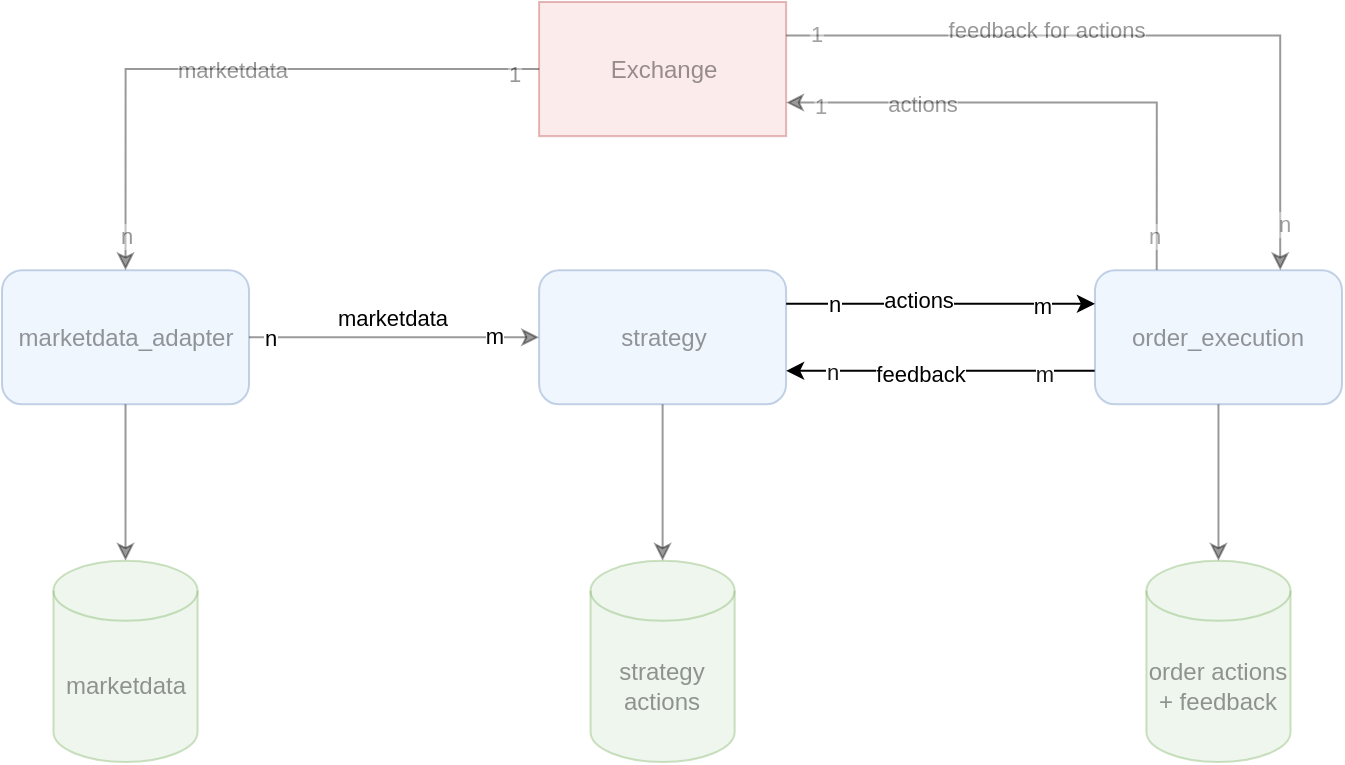 <mxfile version="26.2.12">
  <diagram name="Page-1" id="oTEAUJqMq0LoYjAcoSTm">
    <mxGraphModel dx="1359" dy="783" grid="1" gridSize="10" guides="1" tooltips="1" connect="1" arrows="1" fold="1" page="1" pageScale="1" pageWidth="850" pageHeight="1100" background="none" math="0" shadow="0">
      <root>
        <mxCell id="0" />
        <mxCell id="1" parent="0" />
        <mxCell id="x1PVfPSBhp6ivKvTVOWP-34" value="" style="group" parent="1" vertex="1" connectable="0">
          <mxGeometry x="50" y="210" width="670" height="380" as="geometry" />
        </mxCell>
        <mxCell id="x1PVfPSBhp6ivKvTVOWP-2" value="marketdata_adapter" style="rounded=1;whiteSpace=wrap;html=1;fillColor=#dae8fc;strokeColor=#6c8ebf;fillOpacity=40;strokeOpacity=40;textOpacity=40;" parent="x1PVfPSBhp6ivKvTVOWP-34" vertex="1">
          <mxGeometry y="134.12" width="123.526" height="67.059" as="geometry" />
        </mxCell>
        <mxCell id="x1PVfPSBhp6ivKvTVOWP-5" style="edgeStyle=orthogonalEdgeStyle;rounded=0;orthogonalLoop=1;jettySize=auto;html=1;exitX=1;exitY=0.5;exitDx=0;exitDy=0;entryX=0;entryY=0.5;entryDx=0;entryDy=0;fillOpacity=40;strokeOpacity=40;textOpacity=40;" parent="x1PVfPSBhp6ivKvTVOWP-34" source="x1PVfPSBhp6ivKvTVOWP-2" target="x1PVfPSBhp6ivKvTVOWP-4" edge="1">
          <mxGeometry relative="1" as="geometry" />
        </mxCell>
        <mxCell id="x1PVfPSBhp6ivKvTVOWP-6" value="marketdata" style="edgeLabel;html=1;align=center;verticalAlign=middle;resizable=0;points=[];" parent="x1PVfPSBhp6ivKvTVOWP-5" vertex="1" connectable="0">
          <mxGeometry x="-0.231" y="-1" relative="1" as="geometry">
            <mxPoint x="15" y="-11" as="offset" />
          </mxGeometry>
        </mxCell>
        <mxCell id="x1PVfPSBhp6ivKvTVOWP-19" value="n" style="edgeLabel;html=1;align=center;verticalAlign=middle;resizable=0;points=[];" parent="x1PVfPSBhp6ivKvTVOWP-5" vertex="1" connectable="0">
          <mxGeometry x="-0.856" relative="1" as="geometry">
            <mxPoint as="offset" />
          </mxGeometry>
        </mxCell>
        <mxCell id="x1PVfPSBhp6ivKvTVOWP-20" value="m" style="edgeLabel;html=1;align=center;verticalAlign=middle;resizable=0;points=[];" parent="x1PVfPSBhp6ivKvTVOWP-5" vertex="1" connectable="0">
          <mxGeometry x="0.692" y="1" relative="1" as="geometry">
            <mxPoint as="offset" />
          </mxGeometry>
        </mxCell>
        <mxCell id="x1PVfPSBhp6ivKvTVOWP-27" style="edgeStyle=orthogonalEdgeStyle;rounded=0;orthogonalLoop=1;jettySize=auto;html=1;exitX=0.5;exitY=1;exitDx=0;exitDy=0;entryX=0.5;entryY=0;entryDx=0;entryDy=0;entryPerimeter=0;fillOpacity=40;strokeOpacity=40;textOpacity=40;" parent="x1PVfPSBhp6ivKvTVOWP-34" source="x1PVfPSBhp6ivKvTVOWP-2" target="x1PVfPSBhp6ivKvTVOWP-26" edge="1">
          <mxGeometry relative="1" as="geometry" />
        </mxCell>
        <mxCell id="x1PVfPSBhp6ivKvTVOWP-1" value="Exchange" style="rounded=0;whiteSpace=wrap;html=1;fillColor=#f8cecc;strokeColor=#b85450;fillOpacity=40;strokeOpacity=40;textOpacity=40;" parent="x1PVfPSBhp6ivKvTVOWP-34" vertex="1">
          <mxGeometry x="268.54" width="123.526" height="67.059" as="geometry" />
        </mxCell>
        <mxCell id="x1PVfPSBhp6ivKvTVOWP-3" value="marketdata" style="endArrow=classic;html=1;rounded=0;entryX=0.5;entryY=0;entryDx=0;entryDy=0;exitX=0;exitY=0.5;exitDx=0;exitDy=0;edgeStyle=orthogonalEdgeStyle;fillOpacity=40;strokeOpacity=40;textOpacity=40;" parent="x1PVfPSBhp6ivKvTVOWP-34" source="x1PVfPSBhp6ivKvTVOWP-1" target="x1PVfPSBhp6ivKvTVOWP-2" edge="1">
          <mxGeometry width="50" height="50" relative="1" as="geometry">
            <mxPoint x="350.891" y="547.647" as="sourcePoint" />
            <mxPoint x="402.36" y="491.765" as="targetPoint" />
          </mxGeometry>
        </mxCell>
        <mxCell id="x1PVfPSBhp6ivKvTVOWP-17" value="1" style="edgeLabel;html=1;align=center;verticalAlign=middle;resizable=0;points=[];fillOpacity=40;strokeOpacity=40;textOpacity=40;" parent="x1PVfPSBhp6ivKvTVOWP-3" vertex="1" connectable="0">
          <mxGeometry x="-0.919" y="2" relative="1" as="geometry">
            <mxPoint as="offset" />
          </mxGeometry>
        </mxCell>
        <mxCell id="x1PVfPSBhp6ivKvTVOWP-18" value="n" style="edgeLabel;html=1;align=center;verticalAlign=middle;resizable=0;points=[];fillOpacity=40;strokeOpacity=40;textOpacity=40;" parent="x1PVfPSBhp6ivKvTVOWP-3" vertex="1" connectable="0">
          <mxGeometry x="0.884" relative="1" as="geometry">
            <mxPoint as="offset" />
          </mxGeometry>
        </mxCell>
        <mxCell id="x1PVfPSBhp6ivKvTVOWP-4" value="strategy" style="rounded=1;whiteSpace=wrap;html=1;fillColor=#dae8fc;strokeColor=#6c8ebf;fillOpacity=40;strokeOpacity=40;textOpacity=40;" parent="x1PVfPSBhp6ivKvTVOWP-34" vertex="1">
          <mxGeometry x="268.54" y="134.118" width="123.526" height="67.059" as="geometry" />
        </mxCell>
        <mxCell id="x1PVfPSBhp6ivKvTVOWP-10" style="edgeStyle=orthogonalEdgeStyle;rounded=0;orthogonalLoop=1;jettySize=auto;html=1;exitX=0.25;exitY=0;exitDx=0;exitDy=0;entryX=1;entryY=0.75;entryDx=0;entryDy=0;startArrow=none;startFill=0;fillOpacity=40;strokeOpacity=40;textOpacity=40;" parent="x1PVfPSBhp6ivKvTVOWP-34" source="x1PVfPSBhp6ivKvTVOWP-9" target="x1PVfPSBhp6ivKvTVOWP-1" edge="1">
          <mxGeometry relative="1" as="geometry" />
        </mxCell>
        <mxCell id="x1PVfPSBhp6ivKvTVOWP-11" value="actions" style="edgeLabel;html=1;align=center;verticalAlign=middle;resizable=0;points=[];fillOpacity=40;strokeOpacity=40;textOpacity=40;" parent="x1PVfPSBhp6ivKvTVOWP-10" vertex="1" connectable="0">
          <mxGeometry x="0.495" relative="1" as="geometry">
            <mxPoint as="offset" />
          </mxGeometry>
        </mxCell>
        <mxCell id="x1PVfPSBhp6ivKvTVOWP-35" value="1" style="edgeLabel;html=1;align=center;verticalAlign=middle;resizable=0;points=[];fontColor=#1A1A1A;fillOpacity=40;strokeOpacity=40;textOpacity=40;" parent="x1PVfPSBhp6ivKvTVOWP-10" vertex="1" connectable="0">
          <mxGeometry x="0.874" y="1" relative="1" as="geometry">
            <mxPoint as="offset" />
          </mxGeometry>
        </mxCell>
        <mxCell id="x1PVfPSBhp6ivKvTVOWP-36" value="n" style="edgeLabel;html=1;align=center;verticalAlign=middle;resizable=0;points=[];fontColor=#1A1A1A;fillOpacity=40;strokeOpacity=40;textOpacity=40;" parent="x1PVfPSBhp6ivKvTVOWP-10" vertex="1" connectable="0">
          <mxGeometry x="-0.873" y="2" relative="1" as="geometry">
            <mxPoint as="offset" />
          </mxGeometry>
        </mxCell>
        <mxCell id="x1PVfPSBhp6ivKvTVOWP-24" style="edgeStyle=orthogonalEdgeStyle;rounded=0;orthogonalLoop=1;jettySize=auto;html=1;exitX=0;exitY=0.75;exitDx=0;exitDy=0;entryX=1;entryY=0.75;entryDx=0;entryDy=0;" parent="x1PVfPSBhp6ivKvTVOWP-34" source="x1PVfPSBhp6ivKvTVOWP-9" target="x1PVfPSBhp6ivKvTVOWP-4" edge="1">
          <mxGeometry relative="1" as="geometry" />
        </mxCell>
        <mxCell id="x1PVfPSBhp6ivKvTVOWP-25" value="feedback" style="edgeLabel;html=1;align=center;verticalAlign=middle;resizable=0;points=[];" parent="x1PVfPSBhp6ivKvTVOWP-24" vertex="1" connectable="0">
          <mxGeometry x="0.133" y="1" relative="1" as="geometry">
            <mxPoint as="offset" />
          </mxGeometry>
        </mxCell>
        <mxCell id="x1PVfPSBhp6ivKvTVOWP-39" value="m" style="edgeLabel;html=1;align=center;verticalAlign=middle;resizable=0;points=[];fontColor=#1A1A1A;" parent="x1PVfPSBhp6ivKvTVOWP-24" vertex="1" connectable="0">
          <mxGeometry x="-0.67" y="1" relative="1" as="geometry">
            <mxPoint as="offset" />
          </mxGeometry>
        </mxCell>
        <mxCell id="x1PVfPSBhp6ivKvTVOWP-40" value="n" style="edgeLabel;html=1;align=center;verticalAlign=middle;resizable=0;points=[];fontColor=#1A1A1A;" parent="x1PVfPSBhp6ivKvTVOWP-24" vertex="1" connectable="0">
          <mxGeometry x="0.703" relative="1" as="geometry">
            <mxPoint as="offset" />
          </mxGeometry>
        </mxCell>
        <mxCell id="x1PVfPSBhp6ivKvTVOWP-9" value="order_execution" style="rounded=1;whiteSpace=wrap;html=1;fillColor=#dae8fc;strokeColor=#6c8ebf;fillOpacity=40;strokeOpacity=40;textOpacity=40;" parent="x1PVfPSBhp6ivKvTVOWP-34" vertex="1">
          <mxGeometry x="546.474" y="134.118" width="123.526" height="67.059" as="geometry" />
        </mxCell>
        <mxCell id="x1PVfPSBhp6ivKvTVOWP-12" style="edgeStyle=orthogonalEdgeStyle;rounded=0;orthogonalLoop=1;jettySize=auto;html=1;exitX=1;exitY=0.25;exitDx=0;exitDy=0;entryX=0.75;entryY=0;entryDx=0;entryDy=0;fillOpacity=40;strokeOpacity=40;textOpacity=40;" parent="x1PVfPSBhp6ivKvTVOWP-34" source="x1PVfPSBhp6ivKvTVOWP-1" target="x1PVfPSBhp6ivKvTVOWP-9" edge="1">
          <mxGeometry relative="1" as="geometry" />
        </mxCell>
        <mxCell id="x1PVfPSBhp6ivKvTVOWP-13" value="feedback for actions" style="edgeLabel;html=1;align=center;verticalAlign=middle;resizable=0;points=[];fillOpacity=40;strokeOpacity=40;textOpacity=40;" parent="x1PVfPSBhp6ivKvTVOWP-12" vertex="1" connectable="0">
          <mxGeometry x="-0.287" y="3" relative="1" as="geometry">
            <mxPoint as="offset" />
          </mxGeometry>
        </mxCell>
        <mxCell id="x1PVfPSBhp6ivKvTVOWP-37" value="1" style="edgeLabel;html=1;align=center;verticalAlign=middle;resizable=0;points=[];fontColor=#1A1A1A;fillOpacity=40;strokeOpacity=40;textOpacity=40;" parent="x1PVfPSBhp6ivKvTVOWP-12" vertex="1" connectable="0">
          <mxGeometry x="-0.918" y="1" relative="1" as="geometry">
            <mxPoint as="offset" />
          </mxGeometry>
        </mxCell>
        <mxCell id="x1PVfPSBhp6ivKvTVOWP-38" value="n" style="edgeLabel;html=1;align=center;verticalAlign=middle;resizable=0;points=[];fontColor=#1A1A1A;fillOpacity=40;strokeOpacity=40;textOpacity=40;" parent="x1PVfPSBhp6ivKvTVOWP-12" vertex="1" connectable="0">
          <mxGeometry x="0.868" y="2" relative="1" as="geometry">
            <mxPoint as="offset" />
          </mxGeometry>
        </mxCell>
        <mxCell id="x1PVfPSBhp6ivKvTVOWP-14" style="edgeStyle=orthogonalEdgeStyle;rounded=0;orthogonalLoop=1;jettySize=auto;html=1;exitX=1;exitY=0.25;exitDx=0;exitDy=0;entryX=0;entryY=0.25;entryDx=0;entryDy=0;startArrow=none;startFill=0;" parent="x1PVfPSBhp6ivKvTVOWP-34" source="x1PVfPSBhp6ivKvTVOWP-4" target="x1PVfPSBhp6ivKvTVOWP-9" edge="1">
          <mxGeometry relative="1" as="geometry" />
        </mxCell>
        <mxCell id="x1PVfPSBhp6ivKvTVOWP-21" value="n" style="edgeLabel;html=1;align=center;verticalAlign=middle;resizable=0;points=[];" parent="x1PVfPSBhp6ivKvTVOWP-14" vertex="1" connectable="0">
          <mxGeometry x="-0.695" y="-3" relative="1" as="geometry">
            <mxPoint y="-3" as="offset" />
          </mxGeometry>
        </mxCell>
        <mxCell id="x1PVfPSBhp6ivKvTVOWP-22" value="m" style="edgeLabel;html=1;align=center;verticalAlign=middle;resizable=0;points=[];" parent="x1PVfPSBhp6ivKvTVOWP-14" vertex="1" connectable="0">
          <mxGeometry x="0.714" y="-1" relative="1" as="geometry">
            <mxPoint x="-5" as="offset" />
          </mxGeometry>
        </mxCell>
        <mxCell id="x1PVfPSBhp6ivKvTVOWP-23" value="actions" style="edgeLabel;html=1;align=center;verticalAlign=middle;resizable=0;points=[];" parent="x1PVfPSBhp6ivKvTVOWP-14" vertex="1" connectable="0">
          <mxGeometry x="-0.147" y="2" relative="1" as="geometry">
            <mxPoint as="offset" />
          </mxGeometry>
        </mxCell>
        <mxCell id="x1PVfPSBhp6ivKvTVOWP-26" value="marketdata" style="shape=cylinder3;whiteSpace=wrap;html=1;boundedLbl=1;backgroundOutline=1;size=15;fillColor=#d5e8d4;strokeColor=#82b366;fillOpacity=40;strokeOpacity=40;textOpacity=40;" parent="x1PVfPSBhp6ivKvTVOWP-34" vertex="1">
          <mxGeometry x="25.73" y="279.412" width="72.057" height="100.588" as="geometry" />
        </mxCell>
        <mxCell id="x1PVfPSBhp6ivKvTVOWP-28" value="strategy actions" style="shape=cylinder3;whiteSpace=wrap;html=1;boundedLbl=1;backgroundOutline=1;size=15;fillColor=#d5e8d4;strokeColor=#82b366;fillOpacity=40;strokeOpacity=40;textOpacity=40;" parent="x1PVfPSBhp6ivKvTVOWP-34" vertex="1">
          <mxGeometry x="294.275" y="279.412" width="72.057" height="100.588" as="geometry" />
        </mxCell>
        <mxCell id="x1PVfPSBhp6ivKvTVOWP-29" style="edgeStyle=orthogonalEdgeStyle;rounded=0;orthogonalLoop=1;jettySize=auto;html=1;exitX=0.5;exitY=1;exitDx=0;exitDy=0;entryX=0.5;entryY=0;entryDx=0;entryDy=0;entryPerimeter=0;fillOpacity=40;strokeOpacity=40;textOpacity=40;" parent="x1PVfPSBhp6ivKvTVOWP-34" source="x1PVfPSBhp6ivKvTVOWP-4" target="x1PVfPSBhp6ivKvTVOWP-28" edge="1">
          <mxGeometry relative="1" as="geometry" />
        </mxCell>
        <mxCell id="x1PVfPSBhp6ivKvTVOWP-30" value="order actions + feedback" style="shape=cylinder3;whiteSpace=wrap;html=1;boundedLbl=1;backgroundOutline=1;size=15;fillColor=#d5e8d4;strokeColor=#82b366;fillOpacity=40;strokeOpacity=40;textOpacity=40;" parent="x1PVfPSBhp6ivKvTVOWP-34" vertex="1">
          <mxGeometry x="572.209" y="279.412" width="72.057" height="100.588" as="geometry" />
        </mxCell>
        <mxCell id="x1PVfPSBhp6ivKvTVOWP-31" style="edgeStyle=orthogonalEdgeStyle;rounded=0;orthogonalLoop=1;jettySize=auto;html=1;exitX=0.5;exitY=1;exitDx=0;exitDy=0;entryX=0.5;entryY=0;entryDx=0;entryDy=0;entryPerimeter=0;fillOpacity=40;strokeOpacity=40;textOpacity=40;" parent="x1PVfPSBhp6ivKvTVOWP-34" source="x1PVfPSBhp6ivKvTVOWP-9" target="x1PVfPSBhp6ivKvTVOWP-30" edge="1">
          <mxGeometry relative="1" as="geometry" />
        </mxCell>
      </root>
    </mxGraphModel>
  </diagram>
</mxfile>
